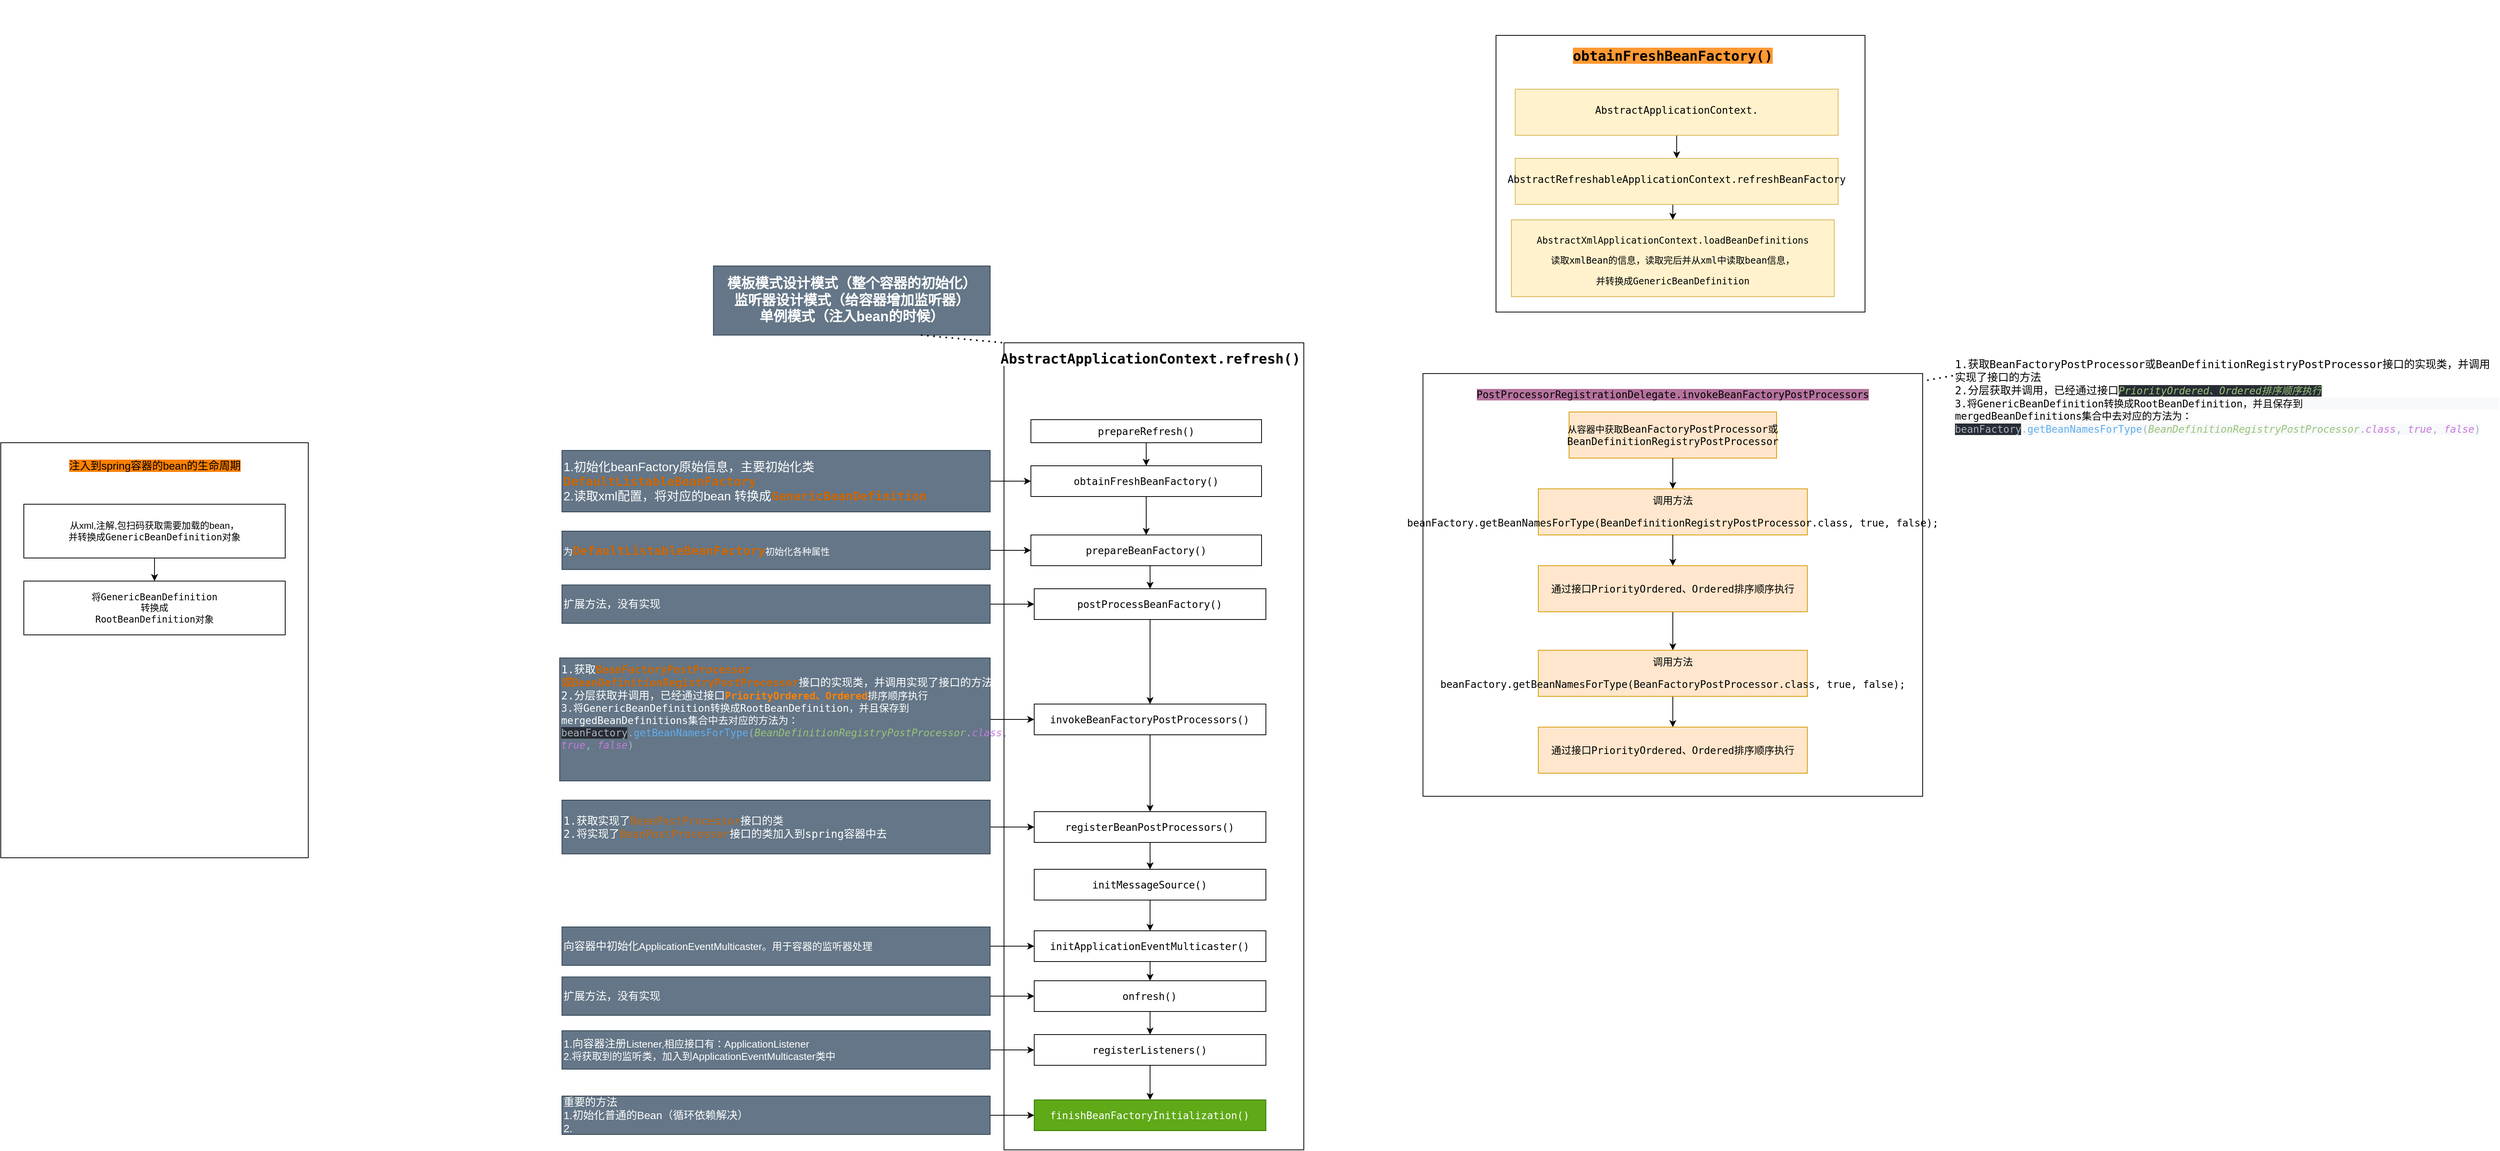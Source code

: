 <mxfile pages="2">
    <diagram id="OuHKB4TpfspXbUNequrL" name="第 1 页">
        <mxGraphModel dx="2383" dy="1977" grid="1" gridSize="10" guides="1" tooltips="1" connect="1" arrows="1" fold="1" page="1" pageScale="1" pageWidth="827" pageHeight="1169" math="0" shadow="0">
            <root>
                <mxCell id="0"/>
                <mxCell id="1" parent="0"/>
                <mxCell id="YtkZAcO4TXOXhd_2KU37-1" value="" style="rounded=0;whiteSpace=wrap;html=1;" parent="1" vertex="1">
                    <mxGeometry x="-1390" y="90" width="400" height="540" as="geometry"/>
                </mxCell>
                <mxCell id="YtkZAcO4TXOXhd_2KU37-2" value="" style="group" parent="1" vertex="1" connectable="0" treatAsSingle="0">
                    <mxGeometry x="-85" y="-40" width="1100" height="1050" as="geometry"/>
                </mxCell>
                <mxCell id="YtkZAcO4TXOXhd_2KU37-3" value="&lt;pre style=&quot;background-color: rgb(38 , 50 , 56) ; color: rgb(195 , 206 , 227) ; font-family: &amp;#34;consolas&amp;#34; , monospace&quot;&gt;&lt;br&gt;&lt;/pre&gt;" style="rounded=0;whiteSpace=wrap;html=1;" parent="YtkZAcO4TXOXhd_2KU37-2" vertex="1">
                    <mxGeometry width="390" height="1050" as="geometry"/>
                </mxCell>
                <mxCell id="YtkZAcO4TXOXhd_2KU37-4" value="&lt;span style=&quot;font-family: &amp;#34;consolas&amp;#34; , monospace ; background-color: rgb(255 , 255 , 255)&quot;&gt;&lt;b&gt;&lt;font style=&quot;font-size: 18px ; line-height: 250%&quot;&gt;AbstractApplicationContext.refresh()&lt;/font&gt;&lt;/b&gt;&lt;/span&gt;" style="text;html=1;strokeColor=none;fillColor=none;align=center;verticalAlign=middle;whiteSpace=wrap;rounded=0;" parent="YtkZAcO4TXOXhd_2KU37-2" vertex="1">
                    <mxGeometry x="19.66" y="10" width="340.68" height="20" as="geometry"/>
                </mxCell>
                <mxCell id="YtkZAcO4TXOXhd_2KU37-5" style="edgeStyle=none;rounded=0;orthogonalLoop=1;jettySize=auto;html=1;exitX=0.5;exitY=1;exitDx=0;exitDy=0;" parent="YtkZAcO4TXOXhd_2KU37-2" source="YtkZAcO4TXOXhd_2KU37-6" target="YtkZAcO4TXOXhd_2KU37-10" edge="1">
                    <mxGeometry relative="1" as="geometry"/>
                </mxCell>
                <mxCell id="YtkZAcO4TXOXhd_2KU37-6" value="&lt;pre style=&quot;font-family: &amp;#34;jetbrains mono&amp;#34; , monospace ; font-size: 9.8pt&quot;&gt;&lt;pre style=&quot;font-family: &amp;#34;jetbrains mono&amp;#34; , monospace ; font-size: 9.8pt&quot;&gt;&lt;pre style=&quot;font-family: &amp;#34;jetbrains mono&amp;#34; , monospace ; font-size: 9.8pt&quot;&gt;&lt;pre style=&quot;font-family: &amp;#34;jetbrains mono&amp;#34; , monospace ; font-size: 9.8pt&quot;&gt;&lt;span style=&quot;background-color: rgb(255 , 255 , 255)&quot;&gt;invokeBeanFactoryPostProcessors()&lt;/span&gt;&lt;/pre&gt;&lt;/pre&gt;&lt;/pre&gt;&lt;/pre&gt;" style="rounded=0;whiteSpace=wrap;html=1;" parent="YtkZAcO4TXOXhd_2KU37-2" vertex="1">
                    <mxGeometry x="39.318" y="470" width="301.364" height="40" as="geometry"/>
                </mxCell>
                <mxCell id="YtkZAcO4TXOXhd_2KU37-7" style="edgeStyle=none;rounded=0;orthogonalLoop=1;jettySize=auto;html=1;exitX=0.5;exitY=1;exitDx=0;exitDy=0;entryX=0.5;entryY=0;entryDx=0;entryDy=0;" parent="YtkZAcO4TXOXhd_2KU37-2" source="YtkZAcO4TXOXhd_2KU37-8" target="YtkZAcO4TXOXhd_2KU37-6" edge="1">
                    <mxGeometry relative="1" as="geometry"/>
                </mxCell>
                <mxCell id="YtkZAcO4TXOXhd_2KU37-8" value="&lt;pre style=&quot;font-family: &amp;#34;jetbrains mono&amp;#34; , monospace ; font-size: 9.8pt&quot;&gt;&lt;pre style=&quot;font-family: &amp;#34;jetbrains mono&amp;#34; , monospace ; font-size: 9.8pt&quot;&gt;&lt;pre style=&quot;font-family: &amp;#34;jetbrains mono&amp;#34; , monospace ; font-size: 9.8pt&quot;&gt;&lt;span style=&quot;background-color: rgb(255 , 255 , 255)&quot;&gt;postProcessBeanFactory()&lt;/span&gt;&lt;/pre&gt;&lt;/pre&gt;&lt;/pre&gt;" style="rounded=0;whiteSpace=wrap;html=1;" parent="YtkZAcO4TXOXhd_2KU37-2" vertex="1">
                    <mxGeometry x="39.318" y="320" width="301.364" height="40" as="geometry"/>
                </mxCell>
                <mxCell id="YtkZAcO4TXOXhd_2KU37-9" style="edgeStyle=none;rounded=0;orthogonalLoop=1;jettySize=auto;html=1;exitX=0.5;exitY=1;exitDx=0;exitDy=0;" parent="YtkZAcO4TXOXhd_2KU37-2" source="YtkZAcO4TXOXhd_2KU37-10" target="YtkZAcO4TXOXhd_2KU37-12" edge="1">
                    <mxGeometry relative="1" as="geometry"/>
                </mxCell>
                <mxCell id="YtkZAcO4TXOXhd_2KU37-10" value="&lt;pre style=&quot;font-family: &amp;#34;jetbrains mono&amp;#34; , monospace ; font-size: 9.8pt&quot;&gt;&lt;pre style=&quot;font-family: &amp;#34;jetbrains mono&amp;#34; , monospace ; font-size: 9.8pt&quot;&gt;&lt;pre style=&quot;font-family: &amp;#34;jetbrains mono&amp;#34; , monospace ; font-size: 9.8pt&quot;&gt;&lt;pre style=&quot;font-family: &amp;#34;jetbrains mono&amp;#34; , monospace ; font-size: 9.8pt&quot;&gt;&lt;pre style=&quot;font-family: &amp;#34;jetbrains mono&amp;#34; , monospace ; font-size: 9.8pt&quot;&gt;registerBeanPostProcessors()&lt;/pre&gt;&lt;/pre&gt;&lt;/pre&gt;&lt;/pre&gt;&lt;/pre&gt;" style="rounded=0;whiteSpace=wrap;html=1;" parent="YtkZAcO4TXOXhd_2KU37-2" vertex="1">
                    <mxGeometry x="39.318" y="610" width="301.364" height="40" as="geometry"/>
                </mxCell>
                <mxCell id="YtkZAcO4TXOXhd_2KU37-11" style="edgeStyle=orthogonalEdgeStyle;rounded=0;orthogonalLoop=1;jettySize=auto;html=1;exitX=0.5;exitY=1;exitDx=0;exitDy=0;entryX=0.5;entryY=0;entryDx=0;entryDy=0;" parent="YtkZAcO4TXOXhd_2KU37-2" source="YtkZAcO4TXOXhd_2KU37-12" target="YtkZAcO4TXOXhd_2KU37-14" edge="1">
                    <mxGeometry relative="1" as="geometry"/>
                </mxCell>
                <mxCell id="YtkZAcO4TXOXhd_2KU37-12" value="&lt;pre style=&quot;font-family: &amp;#34;jetbrains mono&amp;#34; , monospace ; font-size: 9.8pt&quot;&gt;&lt;pre style=&quot;font-family: &amp;#34;jetbrains mono&amp;#34; , monospace ; font-size: 9.8pt&quot;&gt;&lt;pre style=&quot;font-family: &amp;#34;jetbrains mono&amp;#34; , monospace ; font-size: 9.8pt&quot;&gt;&lt;pre style=&quot;font-family: &amp;#34;jetbrains mono&amp;#34; , monospace ; font-size: 9.8pt&quot;&gt;&lt;pre style=&quot;font-family: &amp;#34;jetbrains mono&amp;#34; , monospace ; font-size: 9.8pt&quot;&gt;&lt;pre style=&quot;font-family: &amp;#34;jetbrains mono&amp;#34; , monospace ; font-size: 9.8pt&quot;&gt;initMessageSource()&lt;/pre&gt;&lt;/pre&gt;&lt;/pre&gt;&lt;/pre&gt;&lt;/pre&gt;&lt;/pre&gt;" style="rounded=0;whiteSpace=wrap;html=1;" parent="YtkZAcO4TXOXhd_2KU37-2" vertex="1">
                    <mxGeometry x="39.318" y="685" width="301.364" height="40" as="geometry"/>
                </mxCell>
                <mxCell id="YtkZAcO4TXOXhd_2KU37-13" style="edgeStyle=orthogonalEdgeStyle;rounded=0;orthogonalLoop=1;jettySize=auto;html=1;exitX=0.5;exitY=1;exitDx=0;exitDy=0;entryX=0.5;entryY=0;entryDx=0;entryDy=0;" parent="YtkZAcO4TXOXhd_2KU37-2" source="YtkZAcO4TXOXhd_2KU37-14" target="YtkZAcO4TXOXhd_2KU37-16" edge="1">
                    <mxGeometry relative="1" as="geometry"/>
                </mxCell>
                <mxCell id="YtkZAcO4TXOXhd_2KU37-14" value="&lt;pre style=&quot;font-family: &amp;#34;jetbrains mono&amp;#34; , monospace ; font-size: 9.8pt&quot;&gt;&lt;pre style=&quot;font-family: &amp;#34;jetbrains mono&amp;#34; , monospace ; font-size: 9.8pt&quot;&gt;&lt;pre style=&quot;font-family: &amp;#34;jetbrains mono&amp;#34; , monospace ; font-size: 9.8pt&quot;&gt;&lt;pre style=&quot;font-family: &amp;#34;jetbrains mono&amp;#34; , monospace ; font-size: 9.8pt&quot;&gt;&lt;pre style=&quot;font-family: &amp;#34;jetbrains mono&amp;#34; , monospace ; font-size: 9.8pt&quot;&gt;&lt;pre style=&quot;font-family: &amp;#34;jetbrains mono&amp;#34; , monospace ; font-size: 9.8pt&quot;&gt;&lt;pre style=&quot;font-family: &amp;#34;jetbrains mono&amp;#34; , monospace ; font-size: 9.8pt&quot;&gt;initApplicationEventMulticaster()&lt;/pre&gt;&lt;/pre&gt;&lt;/pre&gt;&lt;/pre&gt;&lt;/pre&gt;&lt;/pre&gt;&lt;/pre&gt;" style="rounded=0;whiteSpace=wrap;html=1;" parent="YtkZAcO4TXOXhd_2KU37-2" vertex="1">
                    <mxGeometry x="39.318" y="765" width="301.364" height="40" as="geometry"/>
                </mxCell>
                <mxCell id="YtkZAcO4TXOXhd_2KU37-15" style="edgeStyle=orthogonalEdgeStyle;rounded=0;orthogonalLoop=1;jettySize=auto;html=1;exitX=0.5;exitY=1;exitDx=0;exitDy=0;" parent="YtkZAcO4TXOXhd_2KU37-2" source="YtkZAcO4TXOXhd_2KU37-16" target="YtkZAcO4TXOXhd_2KU37-18" edge="1">
                    <mxGeometry relative="1" as="geometry"/>
                </mxCell>
                <mxCell id="YtkZAcO4TXOXhd_2KU37-16" value="&lt;pre style=&quot;font-family: &amp;#34;jetbrains mono&amp;#34; , monospace ; font-size: 9.8pt&quot;&gt;&lt;pre style=&quot;font-family: &amp;#34;jetbrains mono&amp;#34; , monospace ; font-size: 9.8pt&quot;&gt;&lt;pre style=&quot;font-family: &amp;#34;jetbrains mono&amp;#34; , monospace ; font-size: 9.8pt&quot;&gt;&lt;pre style=&quot;font-family: &amp;#34;jetbrains mono&amp;#34; , monospace ; font-size: 9.8pt&quot;&gt;&lt;pre style=&quot;font-family: &amp;#34;jetbrains mono&amp;#34; , monospace ; font-size: 9.8pt&quot;&gt;&lt;pre style=&quot;font-family: &amp;#34;jetbrains mono&amp;#34; , monospace ; font-size: 9.8pt&quot;&gt;&lt;pre style=&quot;font-family: &amp;#34;jetbrains mono&amp;#34; , monospace ; font-size: 9.8pt&quot;&gt;onfresh()&lt;/pre&gt;&lt;/pre&gt;&lt;/pre&gt;&lt;/pre&gt;&lt;/pre&gt;&lt;/pre&gt;&lt;/pre&gt;" style="rounded=0;whiteSpace=wrap;html=1;" parent="YtkZAcO4TXOXhd_2KU37-2" vertex="1">
                    <mxGeometry x="39.318" y="830" width="301.364" height="40" as="geometry"/>
                </mxCell>
                <mxCell id="YtkZAcO4TXOXhd_2KU37-17" style="edgeStyle=orthogonalEdgeStyle;rounded=0;orthogonalLoop=1;jettySize=auto;html=1;exitX=0.5;exitY=1;exitDx=0;exitDy=0;" parent="YtkZAcO4TXOXhd_2KU37-2" source="YtkZAcO4TXOXhd_2KU37-18" target="YtkZAcO4TXOXhd_2KU37-19" edge="1">
                    <mxGeometry relative="1" as="geometry"/>
                </mxCell>
                <mxCell id="YtkZAcO4TXOXhd_2KU37-18" value="&lt;pre style=&quot;font-family: &amp;#34;jetbrains mono&amp;#34; , monospace ; font-size: 9.8pt&quot;&gt;&lt;pre style=&quot;font-family: &amp;#34;jetbrains mono&amp;#34; , monospace ; font-size: 9.8pt&quot;&gt;&lt;pre style=&quot;font-family: &amp;#34;jetbrains mono&amp;#34; , monospace ; font-size: 9.8pt&quot;&gt;&lt;pre style=&quot;font-family: &amp;#34;jetbrains mono&amp;#34; , monospace ; font-size: 9.8pt&quot;&gt;&lt;pre style=&quot;font-family: &amp;#34;jetbrains mono&amp;#34; , monospace ; font-size: 9.8pt&quot;&gt;&lt;pre style=&quot;font-family: &amp;#34;jetbrains mono&amp;#34; , monospace ; font-size: 9.8pt&quot;&gt;&lt;pre style=&quot;font-family: &amp;#34;jetbrains mono&amp;#34; , monospace ; font-size: 9.8pt&quot;&gt;&lt;pre style=&quot;font-family: &amp;#34;jetbrains mono&amp;#34; , monospace ; font-size: 9.8pt&quot;&gt;registerListeners()&lt;/pre&gt;&lt;/pre&gt;&lt;/pre&gt;&lt;/pre&gt;&lt;/pre&gt;&lt;/pre&gt;&lt;/pre&gt;&lt;/pre&gt;" style="rounded=0;whiteSpace=wrap;html=1;" parent="YtkZAcO4TXOXhd_2KU37-2" vertex="1">
                    <mxGeometry x="39.318" y="900" width="301.364" height="40" as="geometry"/>
                </mxCell>
                <mxCell id="YtkZAcO4TXOXhd_2KU37-19" value="&lt;pre style=&quot;font-family: &amp;#34;jetbrains mono&amp;#34; , monospace ; font-size: 9.8pt&quot;&gt;&lt;pre style=&quot;font-family: &amp;#34;jetbrains mono&amp;#34; , monospace ; font-size: 9.8pt&quot;&gt;&lt;pre style=&quot;font-family: &amp;#34;jetbrains mono&amp;#34; , monospace ; font-size: 9.8pt&quot;&gt;&lt;pre style=&quot;font-family: &amp;#34;jetbrains mono&amp;#34; , monospace ; font-size: 9.8pt&quot;&gt;&lt;pre style=&quot;font-family: &amp;#34;jetbrains mono&amp;#34; , monospace ; font-size: 9.8pt&quot;&gt;&lt;pre style=&quot;font-family: &amp;#34;jetbrains mono&amp;#34; , monospace ; font-size: 9.8pt&quot;&gt;&lt;pre style=&quot;font-family: &amp;#34;jetbrains mono&amp;#34; , monospace ; font-size: 9.8pt&quot;&gt;&lt;pre style=&quot;font-family: &amp;#34;jetbrains mono&amp;#34; , monospace ; font-size: 9.8pt&quot;&gt;&lt;pre style=&quot;font-family: &amp;#34;jetbrains mono&amp;#34; , monospace ; font-size: 9.8pt&quot;&gt;finishBeanFactoryInitialization()&lt;/pre&gt;&lt;/pre&gt;&lt;/pre&gt;&lt;/pre&gt;&lt;/pre&gt;&lt;/pre&gt;&lt;/pre&gt;&lt;/pre&gt;&lt;/pre&gt;" style="rounded=0;whiteSpace=wrap;html=1;fillColor=#60a917;strokeColor=#2D7600;fontColor=#ffffff;" parent="YtkZAcO4TXOXhd_2KU37-2" vertex="1">
                    <mxGeometry x="39.318" y="985" width="301.364" height="40" as="geometry"/>
                </mxCell>
                <mxCell id="YtkZAcO4TXOXhd_2KU37-20" value="" style="rounded=0;whiteSpace=wrap;html=1;" parent="1" vertex="1">
                    <mxGeometry x="555" y="-440" width="480" height="360" as="geometry"/>
                </mxCell>
                <mxCell id="YtkZAcO4TXOXhd_2KU37-21" style="edgeStyle=orthogonalEdgeStyle;rounded=0;orthogonalLoop=1;jettySize=auto;html=1;exitX=0.5;exitY=1;exitDx=0;exitDy=0;entryX=0.5;entryY=0;entryDx=0;entryDy=0;" parent="1" source="YtkZAcO4TXOXhd_2KU37-22" target="YtkZAcO4TXOXhd_2KU37-33" edge="1">
                    <mxGeometry relative="1" as="geometry"/>
                </mxCell>
                <mxCell id="YtkZAcO4TXOXhd_2KU37-22" value="&lt;pre style=&quot;font-family: &amp;#34;jetbrains mono&amp;#34; , monospace ; font-size: 9.8pt&quot;&gt;&lt;span style=&quot;background-color: rgb(255 , 255 , 255)&quot;&gt;obtainFreshBeanFactory()&lt;/span&gt;&lt;/pre&gt;" style="rounded=0;whiteSpace=wrap;html=1;" parent="1" vertex="1">
                    <mxGeometry x="-50" y="120" width="300" height="40" as="geometry"/>
                </mxCell>
                <mxCell id="YtkZAcO4TXOXhd_2KU37-23" value="" style="edgeStyle=orthogonalEdgeStyle;rounded=0;orthogonalLoop=1;jettySize=auto;html=1;" parent="1" source="YtkZAcO4TXOXhd_2KU37-24" target="YtkZAcO4TXOXhd_2KU37-26" edge="1">
                    <mxGeometry relative="1" as="geometry"/>
                </mxCell>
                <mxCell id="YtkZAcO4TXOXhd_2KU37-24" value="&lt;pre style=&quot;font-family: &amp;#34;jetbrains mono&amp;#34; , monospace ; font-size: 9.8pt&quot;&gt;AbstractApplicationContext.&lt;/pre&gt;" style="text;whiteSpace=wrap;html=1;align=center;fillColor=#fff2cc;strokeColor=#d6b656;" parent="1" vertex="1">
                    <mxGeometry x="580" y="-370" width="420" height="60" as="geometry"/>
                </mxCell>
                <mxCell id="YtkZAcO4TXOXhd_2KU37-25" style="edgeStyle=orthogonalEdgeStyle;rounded=0;orthogonalLoop=1;jettySize=auto;html=1;exitX=0.5;exitY=1;exitDx=0;exitDy=0;entryX=0.5;entryY=0;entryDx=0;entryDy=0;" parent="1" source="YtkZAcO4TXOXhd_2KU37-26" target="YtkZAcO4TXOXhd_2KU37-27" edge="1">
                    <mxGeometry relative="1" as="geometry"/>
                </mxCell>
                <mxCell id="YtkZAcO4TXOXhd_2KU37-26" value="&lt;pre style=&quot;font-family: &amp;#34;jetbrains mono&amp;#34; , monospace ; font-size: 9.8pt&quot;&gt;AbstractRefreshableApplicationContext.refreshBeanFactory&lt;/pre&gt;" style="text;whiteSpace=wrap;html=1;align=center;fillColor=#fff2cc;strokeColor=#d6b656;" parent="1" vertex="1">
                    <mxGeometry x="580" y="-280" width="420" height="60" as="geometry"/>
                </mxCell>
                <mxCell id="YtkZAcO4TXOXhd_2KU37-27" value="&lt;pre style=&quot;font-family: &amp;#34;jetbrains mono&amp;#34; , monospace ; font-size: 9.8pt&quot;&gt;&lt;pre style=&quot;font-family: &amp;#34;consolas&amp;#34; , monospace ; font-size: 9pt&quot;&gt;AbstractXmlApplicationContext.loadBeanDefinitions&lt;/pre&gt;&lt;pre style=&quot;font-family: &amp;#34;consolas&amp;#34; , monospace ; font-size: 9pt&quot;&gt;读取xmlBean的信息，读取完后并从xml中读取bean信息，&lt;/pre&gt;&lt;pre style=&quot;font-family: &amp;#34;consolas&amp;#34; , monospace ; font-size: 9pt&quot;&gt;并转换成GenericBeanDefinition&lt;/pre&gt;&lt;/pre&gt;" style="text;whiteSpace=wrap;html=1;fillColor=#fff2cc;strokeColor=#d6b656;align=center;" parent="1" vertex="1">
                    <mxGeometry x="575" y="-200" width="420" height="100" as="geometry"/>
                </mxCell>
                <mxCell id="YtkZAcO4TXOXhd_2KU37-28" style="edgeStyle=none;rounded=0;orthogonalLoop=1;jettySize=auto;html=1;exitX=1;exitY=0.5;exitDx=0;exitDy=0;entryX=0;entryY=0.5;entryDx=0;entryDy=0;" parent="1" source="YtkZAcO4TXOXhd_2KU37-29" target="YtkZAcO4TXOXhd_2KU37-22" edge="1">
                    <mxGeometry relative="1" as="geometry"/>
                </mxCell>
                <mxCell id="YtkZAcO4TXOXhd_2KU37-29" value="&lt;font style=&quot;font-size: 16px&quot;&gt;1.初始化beanFactory原始信息，主要初始化类&lt;span style=&quot;font-family: &amp;#34;jetbrains mono&amp;#34; , monospace&quot;&gt;&lt;font color=&quot;#cc6600&quot; style=&quot;font-size: 16px&quot;&gt;&lt;b&gt;DefaultListableBeanFactory&lt;/b&gt;&lt;/font&gt;&lt;/span&gt;&lt;br&gt;2.读取xml配置，将对应的bean 转换成&lt;span style=&quot;font-family: &amp;#34;consolas&amp;#34; , monospace&quot;&gt;&lt;font color=&quot;#cc6600&quot; style=&quot;font-size: 16px&quot;&gt;&lt;b&gt;GenericBeanDefinition&lt;/b&gt;&lt;/font&gt;&lt;/span&gt;&lt;/font&gt;" style="text;html=1;strokeColor=#314354;fillColor=#647687;align=left;verticalAlign=middle;whiteSpace=wrap;rounded=0;fontColor=#ffffff;" parent="1" vertex="1">
                    <mxGeometry x="-660" y="100" width="557" height="80" as="geometry"/>
                </mxCell>
                <mxCell id="YtkZAcO4TXOXhd_2KU37-30" style="edgeStyle=orthogonalEdgeStyle;rounded=0;orthogonalLoop=1;jettySize=auto;html=1;exitX=0.5;exitY=1;exitDx=0;exitDy=0;entryX=0.5;entryY=0;entryDx=0;entryDy=0;" parent="1" source="YtkZAcO4TXOXhd_2KU37-31" target="YtkZAcO4TXOXhd_2KU37-22" edge="1">
                    <mxGeometry relative="1" as="geometry"/>
                </mxCell>
                <mxCell id="YtkZAcO4TXOXhd_2KU37-31" value="&lt;pre style=&quot;font-family: &amp;#34;jetbrains mono&amp;#34; , monospace ; font-size: 9.8pt&quot;&gt;&lt;span style=&quot;background-color: rgb(255 , 255 , 255)&quot;&gt;prepareRefresh()&lt;/span&gt;&lt;/pre&gt;" style="rounded=0;whiteSpace=wrap;html=1;" parent="1" vertex="1">
                    <mxGeometry x="-50" y="60" width="300" height="30" as="geometry"/>
                </mxCell>
                <mxCell id="YtkZAcO4TXOXhd_2KU37-32" style="edgeStyle=orthogonalEdgeStyle;rounded=0;orthogonalLoop=1;jettySize=auto;html=1;exitX=0.5;exitY=1;exitDx=0;exitDy=0;entryX=0.5;entryY=0;entryDx=0;entryDy=0;" parent="1" source="YtkZAcO4TXOXhd_2KU37-33" target="YtkZAcO4TXOXhd_2KU37-8" edge="1">
                    <mxGeometry relative="1" as="geometry"/>
                </mxCell>
                <mxCell id="YtkZAcO4TXOXhd_2KU37-33" value="&lt;pre style=&quot;font-family: &amp;#34;jetbrains mono&amp;#34; , monospace ; font-size: 9.8pt&quot;&gt;&lt;pre style=&quot;font-family: &amp;#34;jetbrains mono&amp;#34; , monospace ; font-size: 9.8pt&quot;&gt;&lt;span style=&quot;background-color: rgb(255 , 255 , 255)&quot;&gt;prepareBeanFactory()&lt;/span&gt;&lt;/pre&gt;&lt;/pre&gt;" style="rounded=0;whiteSpace=wrap;html=1;" parent="1" vertex="1">
                    <mxGeometry x="-50" y="210" width="300" height="40" as="geometry"/>
                </mxCell>
                <mxCell id="YtkZAcO4TXOXhd_2KU37-34" style="edgeStyle=orthogonalEdgeStyle;rounded=0;orthogonalLoop=1;jettySize=auto;html=1;exitX=1;exitY=0.5;exitDx=0;exitDy=0;entryX=0;entryY=0.5;entryDx=0;entryDy=0;" parent="1" source="YtkZAcO4TXOXhd_2KU37-35" target="YtkZAcO4TXOXhd_2KU37-33" edge="1">
                    <mxGeometry relative="1" as="geometry"/>
                </mxCell>
                <mxCell id="YtkZAcO4TXOXhd_2KU37-35" value="为&lt;b style=&quot;color: rgb(204 , 102 , 0) ; font-family: &amp;#34;jetbrains mono&amp;#34; , monospace ; font-size: 16px&quot;&gt;DefaultListableBeanFactory&lt;/b&gt;&lt;span style=&quot;font-family: &amp;#34;jetbrains mono&amp;#34; , monospace&quot;&gt;&lt;font style=&quot;font-size: 12px&quot;&gt;初始化各种属性&lt;/font&gt;&lt;/span&gt;" style="text;html=1;strokeColor=#314354;fillColor=#647687;align=left;verticalAlign=middle;whiteSpace=wrap;rounded=0;fontColor=#ffffff;" parent="1" vertex="1">
                    <mxGeometry x="-660" y="205" width="557" height="50" as="geometry"/>
                </mxCell>
                <mxCell id="YtkZAcO4TXOXhd_2KU37-36" value="&lt;span style=&quot;background-color: rgb(255 , 153 , 51) ; font-size: 18px&quot;&gt;&lt;font style=&quot;font-size: 18px&quot;&gt;&lt;br&gt;&lt;br&gt;&lt;/font&gt;&lt;/span&gt;&lt;pre style=&quot;color: rgb(0 , 0 , 0) ; font-style: normal ; letter-spacing: normal ; text-align: center ; text-indent: 0px ; text-transform: none ; word-spacing: 0px ; font-family: &amp;#34;jetbrains mono&amp;#34; , monospace ; font-size: 18px&quot;&gt;&lt;span style=&quot;background-color: rgb(255 , 153 , 51)&quot;&gt;&lt;font style=&quot;font-size: 18px&quot;&gt;obtainFreshBeanFactory()&lt;/font&gt;&lt;/span&gt;&lt;/pre&gt;&lt;span style=&quot;background-color: rgb(255 , 153 , 51) ; font-size: 18px&quot;&gt;&lt;br&gt;&lt;/span&gt;" style="text;html=1;strokeColor=none;fillColor=none;align=center;verticalAlign=middle;whiteSpace=wrap;rounded=0;fontStyle=1" parent="1" vertex="1">
                    <mxGeometry x="685" y="-440" width="200" height="30" as="geometry"/>
                </mxCell>
                <mxCell id="YtkZAcO4TXOXhd_2KU37-37" style="edgeStyle=orthogonalEdgeStyle;rounded=0;orthogonalLoop=1;jettySize=auto;html=1;exitX=0.5;exitY=1;exitDx=0;exitDy=0;entryX=0.5;entryY=0;entryDx=0;entryDy=0;" parent="1" source="YtkZAcO4TXOXhd_2KU37-38" target="YtkZAcO4TXOXhd_2KU37-68" edge="1">
                    <mxGeometry relative="1" as="geometry"/>
                </mxCell>
                <mxCell id="YtkZAcO4TXOXhd_2KU37-38" value="从xml,注解,包扫码获取需要加载的bean，&lt;br&gt;并转换成&lt;span style=&quot;background-color: rgb(255 , 255 , 255) ; font-family: &amp;#34;consolas&amp;#34; , monospace ; font-size: 9pt ; text-align: left&quot;&gt;GenericBeanDefinition对象&lt;/span&gt;" style="rounded=0;whiteSpace=wrap;html=1;" parent="1" vertex="1">
                    <mxGeometry x="-1360" y="170" width="340" height="70" as="geometry"/>
                </mxCell>
                <mxCell id="YtkZAcO4TXOXhd_2KU37-39" style="edgeStyle=orthogonalEdgeStyle;rounded=0;orthogonalLoop=1;jettySize=auto;html=1;exitX=1;exitY=0.5;exitDx=0;exitDy=0;entryX=0;entryY=0.5;entryDx=0;entryDy=0;" parent="1" source="YtkZAcO4TXOXhd_2KU37-40" target="YtkZAcO4TXOXhd_2KU37-8" edge="1">
                    <mxGeometry relative="1" as="geometry"/>
                </mxCell>
                <mxCell id="YtkZAcO4TXOXhd_2KU37-40" value="&lt;font style=&quot;font-size: 14px&quot;&gt;扩展方法，没有实现&lt;/font&gt;" style="text;html=1;strokeColor=#314354;fillColor=#647687;align=left;verticalAlign=middle;whiteSpace=wrap;rounded=0;fontColor=#ffffff;" parent="1" vertex="1">
                    <mxGeometry x="-660" y="275" width="557" height="50" as="geometry"/>
                </mxCell>
                <mxCell id="YtkZAcO4TXOXhd_2KU37-41" value="&lt;font style=&quot;font-size: 18px&quot;&gt;&lt;b&gt;模板模式设计模式（整个容器的初始化）&lt;br&gt;监听器设计模式（给容器增加监听器）&lt;br&gt;单例模式（注入bean的时候）&lt;br&gt;&lt;/b&gt;&lt;/font&gt;" style="text;html=1;strokeColor=#314354;fillColor=#647687;align=center;verticalAlign=middle;whiteSpace=wrap;rounded=0;fontColor=#ffffff;" parent="1" vertex="1">
                    <mxGeometry x="-463" y="-140" width="360" height="90" as="geometry"/>
                </mxCell>
                <mxCell id="YtkZAcO4TXOXhd_2KU37-42" value="" style="endArrow=none;dashed=1;html=1;dashPattern=1 3;strokeWidth=2;exitX=0.75;exitY=1;exitDx=0;exitDy=0;entryX=0;entryY=0;entryDx=0;entryDy=0;" parent="1" source="YtkZAcO4TXOXhd_2KU37-41" target="YtkZAcO4TXOXhd_2KU37-3" edge="1">
                    <mxGeometry width="50" height="50" relative="1" as="geometry">
                        <mxPoint x="100" y="-80" as="sourcePoint"/>
                        <mxPoint x="150" y="-130" as="targetPoint"/>
                    </mxGeometry>
                </mxCell>
                <mxCell id="YtkZAcO4TXOXhd_2KU37-43" value="" style="rounded=0;whiteSpace=wrap;html=1;" parent="1" vertex="1">
                    <mxGeometry x="460" width="650" height="550" as="geometry"/>
                </mxCell>
                <mxCell id="YtkZAcO4TXOXhd_2KU37-44" value="从容器中获取&lt;span style=&quot;font-family: &amp;#34;jetbrains mono&amp;#34; , monospace ; font-size: 9.8pt&quot;&gt;BeanFactoryPostProcessor或&lt;/span&gt;&lt;span style=&quot;font-family: &amp;#34;jetbrains mono&amp;#34; , monospace ; font-size: 9.8pt&quot;&gt;BeanDefinitionRegistryPostProcessor&lt;/span&gt;" style="rounded=0;whiteSpace=wrap;html=1;fillColor=#ffe6cc;strokeColor=#d79b00;" parent="1" vertex="1">
                    <mxGeometry x="650" y="50" width="270" height="60" as="geometry"/>
                </mxCell>
                <mxCell id="YtkZAcO4TXOXhd_2KU37-45" value="&lt;p style=&quot;line-height: 70%&quot;&gt;&lt;/p&gt;&lt;pre style=&quot;font-family: &amp;#34;jetbrains mono&amp;#34; , monospace ; font-size: 9.8pt&quot;&gt;调用方法&lt;/pre&gt;&lt;pre style=&quot;font-family: &amp;#34;jetbrains mono&amp;#34; , monospace ; font-size: 9.8pt&quot;&gt;beanFactory.getBeanNamesForType(BeanDefinitionRegistryPostProcessor.class, true, false);&lt;/pre&gt;&lt;p&gt;&lt;/p&gt;" style="whiteSpace=wrap;html=1;rounded=0;fillColor=#ffe6cc;strokeColor=#d79b00;" parent="1" vertex="1">
                    <mxGeometry x="610" y="150" width="350" height="60" as="geometry"/>
                </mxCell>
                <mxCell id="YtkZAcO4TXOXhd_2KU37-46" style="edgeStyle=none;rounded=0;orthogonalLoop=1;jettySize=auto;html=1;exitX=0.5;exitY=1;exitDx=0;exitDy=0;entryX=0.5;entryY=0;entryDx=0;entryDy=0;" parent="1" source="YtkZAcO4TXOXhd_2KU37-47" target="YtkZAcO4TXOXhd_2KU37-54" edge="1">
                    <mxGeometry relative="1" as="geometry"/>
                </mxCell>
                <mxCell id="YtkZAcO4TXOXhd_2KU37-47" value="&lt;p style=&quot;line-height: 70%&quot;&gt;&lt;/p&gt;&lt;pre style=&quot;font-family: &amp;#34;jetbrains mono&amp;#34; , monospace ; font-size: 9.8pt&quot;&gt;&lt;span style=&quot;text-align: left ; font-size: 9.8pt&quot;&gt;通过接口PriorityOrdered、&lt;/span&gt;&lt;span style=&quot;text-align: left ; font-size: 9.8pt&quot;&gt;Ordered排序顺序执行&lt;/span&gt;&lt;br&gt;&lt;/pre&gt;&lt;p&gt;&lt;/p&gt;" style="whiteSpace=wrap;html=1;rounded=0;fillColor=#ffe6cc;strokeColor=#d79b00;" parent="1" vertex="1">
                    <mxGeometry x="610" y="250" width="350" height="60" as="geometry"/>
                </mxCell>
                <mxCell id="YtkZAcO4TXOXhd_2KU37-48" style="edgeStyle=none;rounded=0;orthogonalLoop=1;jettySize=auto;html=1;exitX=0.5;exitY=1;exitDx=0;exitDy=0;entryX=0.5;entryY=0;entryDx=0;entryDy=0;" parent="1" source="YtkZAcO4TXOXhd_2KU37-44" target="YtkZAcO4TXOXhd_2KU37-45" edge="1">
                    <mxGeometry relative="1" as="geometry"/>
                </mxCell>
                <mxCell id="YtkZAcO4TXOXhd_2KU37-49" style="edgeStyle=none;rounded=0;orthogonalLoop=1;jettySize=auto;html=1;exitX=0.5;exitY=1;exitDx=0;exitDy=0;entryX=0.5;entryY=0;entryDx=0;entryDy=0;" parent="1" source="YtkZAcO4TXOXhd_2KU37-45" target="YtkZAcO4TXOXhd_2KU37-47" edge="1">
                    <mxGeometry relative="1" as="geometry"/>
                </mxCell>
                <mxCell id="YtkZAcO4TXOXhd_2KU37-50" value="&lt;span style=&quot;background-color: rgb(255 , 255 , 255)&quot;&gt;&lt;font face=&quot;jetbrains mono, monospace&quot; style=&quot;font-size: 14px&quot;&gt;&lt;div&gt;1.获取BeanFactoryPostProcessor或BeanDefinitionRegistryPostProcessor接口的实现类，并调用实现了接口的方法&lt;/div&gt;&lt;div&gt;2.分层获取并调用，已经通过接口&lt;span style=&quot;color: rgb(152 , 195 , 121) ; font-style: italic ; background-color: rgb(40 , 44 , 52) ; font-family: &amp;#34;jetbrains mono&amp;#34; , monospace ; font-size: 9.8pt&quot;&gt;PriorityOrdered、&lt;/span&gt;&lt;span style=&quot;color: rgb(152 , 195 , 121) ; font-style: italic ; background-color: rgb(40 , 44 , 52) ; font-family: &amp;#34;jetbrains mono&amp;#34; , monospace ; font-size: 9.8pt&quot;&gt;Ordered排序顺序执行&lt;/span&gt;&lt;/div&gt;&lt;div&gt;&lt;div style=&quot;background-color: rgb(248 , 249 , 250)&quot;&gt;&lt;span style=&quot;font-size: 9.8pt&quot;&gt;3.将GenericBeanDefinition转换成RootBeanDefinition，并且保存到&lt;/span&gt;&lt;/div&gt;&lt;font face=&quot;jetbrains mono, monospace&quot; style=&quot;font-size: 12px ; background-color: rgb(248 , 249 , 250)&quot;&gt;&lt;span style=&quot;font-size: 13.067px&quot;&gt;mergedBeanDefinitions集合中去对应的方法为：&lt;/span&gt;&lt;/font&gt;&lt;span style=&quot;background-color: rgb(40 , 44 , 52) ; color: rgb(171 , 178 , 191) ; font-size: 9.8pt&quot;&gt;beanFactory&lt;/span&gt;&lt;span style=&quot;background-color: rgb(248 , 249 , 250) ; font-size: 9.8pt ; color: rgb(166 , 178 , 192)&quot;&gt;.&lt;/span&gt;&lt;span style=&quot;background-color: rgb(248 , 249 , 250) ; font-size: 9.8pt ; color: rgb(97 , 174 , 239)&quot;&gt;getBeanNamesForType&lt;/span&gt;&lt;span style=&quot;background-color: rgb(248 , 249 , 250) ; font-size: 9.8pt ; color: rgb(166 , 178 , 192)&quot;&gt;(&lt;/span&gt;&lt;span style=&quot;background-color: rgb(248 , 249 , 250) ; font-size: 9.8pt ; color: rgb(152 , 195 , 121) ; font-style: italic&quot;&gt;BeanDefinitionRegistryPostProcessor&lt;/span&gt;&lt;span style=&quot;background-color: rgb(248 , 249 , 250) ; font-size: 9.8pt ; color: rgb(166 , 178 , 192)&quot;&gt;.&lt;/span&gt;&lt;span style=&quot;background-color: rgb(248 , 249 , 250) ; font-size: 9.8pt ; color: rgb(198 , 121 , 221) ; font-style: italic&quot;&gt;class&lt;/span&gt;&lt;span style=&quot;background-color: rgb(248 , 249 , 250) ; font-size: 9.8pt ; color: rgb(166 , 178 , 192)&quot;&gt;,&amp;nbsp;&lt;/span&gt;&lt;span style=&quot;background-color: rgb(248 , 249 , 250) ; font-size: 9.8pt ; color: rgb(198 , 121 , 221) ; font-style: italic&quot;&gt;true&lt;/span&gt;&lt;span style=&quot;background-color: rgb(248 , 249 , 250) ; font-size: 9.8pt ; color: rgb(166 , 178 , 192)&quot;&gt;,&amp;nbsp;&lt;/span&gt;&lt;span style=&quot;background-color: rgb(248 , 249 , 250) ; font-size: 9.8pt ; color: rgb(198 , 121 , 221) ; font-style: italic&quot;&gt;false&lt;/span&gt;&lt;span style=&quot;background-color: rgb(248 , 249 , 250) ; font-size: 9.8pt ; color: rgb(166 , 178 , 192)&quot;&gt;)&lt;/span&gt;&lt;br&gt;&lt;/div&gt;&lt;/font&gt;&lt;/span&gt;" style="text;html=1;strokeColor=none;fillColor=none;align=left;verticalAlign=middle;whiteSpace=wrap;rounded=0;" parent="1" vertex="1">
                    <mxGeometry x="1150" y="-70" width="710" height="200" as="geometry"/>
                </mxCell>
                <mxCell id="YtkZAcO4TXOXhd_2KU37-51" value="" style="endArrow=none;dashed=1;html=1;dashPattern=1 3;strokeWidth=2;entryX=0;entryY=0.363;entryDx=0;entryDy=0;entryPerimeter=0;exitX=1.009;exitY=0.016;exitDx=0;exitDy=0;exitPerimeter=0;" parent="1" source="YtkZAcO4TXOXhd_2KU37-43" target="YtkZAcO4TXOXhd_2KU37-50" edge="1">
                    <mxGeometry width="50" height="50" relative="1" as="geometry">
                        <mxPoint x="1210" y="180" as="sourcePoint"/>
                        <mxPoint x="1260" y="130" as="targetPoint"/>
                    </mxGeometry>
                </mxCell>
                <mxCell id="YtkZAcO4TXOXhd_2KU37-52" value="&lt;span style=&quot;background-color: rgb(181 , 115 , 157)&quot;&gt;&lt;br&gt;&lt;br&gt;&lt;/span&gt;&lt;pre style=&quot;color: rgb(0 , 0 , 0) ; font-style: normal ; font-weight: 400 ; letter-spacing: normal ; text-align: center ; text-indent: 0px ; text-transform: none ; word-spacing: 0px ; font-family: &amp;#34;jetbrains mono&amp;#34; , monospace ; font-size: 9.8pt&quot;&gt;&lt;span style=&quot;background-color: rgb(181 , 115 , 157)&quot;&gt;PostProcessorRegistrationDelegate.invokeBeanFactoryPostProcessors&lt;/span&gt;&lt;/pre&gt;&lt;span style=&quot;background-color: rgb(181 , 115 , 157)&quot;&gt;&lt;br&gt;&lt;/span&gt;" style="text;html=1;strokeColor=none;fillColor=none;align=center;verticalAlign=middle;whiteSpace=wrap;rounded=0;" parent="1" vertex="1">
                    <mxGeometry x="555" y="10" width="460" height="20" as="geometry"/>
                </mxCell>
                <mxCell id="YtkZAcO4TXOXhd_2KU37-53" style="edgeStyle=none;rounded=0;orthogonalLoop=1;jettySize=auto;html=1;exitX=0.5;exitY=1;exitDx=0;exitDy=0;" parent="1" source="YtkZAcO4TXOXhd_2KU37-54" target="YtkZAcO4TXOXhd_2KU37-55" edge="1">
                    <mxGeometry relative="1" as="geometry"/>
                </mxCell>
                <mxCell id="YtkZAcO4TXOXhd_2KU37-54" value="&lt;p style=&quot;line-height: 70%&quot;&gt;&lt;/p&gt;&lt;pre style=&quot;font-family: &amp;#34;jetbrains mono&amp;#34; , monospace ; font-size: 9.8pt&quot;&gt;调用方法&lt;/pre&gt;&lt;pre style=&quot;font-family: &amp;#34;jetbrains mono&amp;#34; , monospace ; font-size: 9.8pt&quot;&gt;beanFactory.getBeanNamesForType(BeanFactoryPostProcessor.class, true, false);&lt;/pre&gt;&lt;p&gt;&lt;/p&gt;" style="whiteSpace=wrap;html=1;rounded=0;fillColor=#ffe6cc;strokeColor=#d79b00;" parent="1" vertex="1">
                    <mxGeometry x="610" y="360" width="350" height="60" as="geometry"/>
                </mxCell>
                <mxCell id="YtkZAcO4TXOXhd_2KU37-55" value="&lt;p style=&quot;line-height: 70%&quot;&gt;&lt;/p&gt;&lt;pre style=&quot;font-family: &amp;#34;jetbrains mono&amp;#34; , monospace ; font-size: 9.8pt&quot;&gt;&lt;span style=&quot;text-align: left ; font-size: 9.8pt&quot;&gt;通过接口PriorityOrdered、&lt;/span&gt;&lt;span style=&quot;text-align: left ; font-size: 9.8pt&quot;&gt;Ordered排序顺序执行&lt;/span&gt;&lt;br&gt;&lt;/pre&gt;&lt;p&gt;&lt;/p&gt;" style="whiteSpace=wrap;html=1;rounded=0;fillColor=#ffe6cc;strokeColor=#d79b00;" parent="1" vertex="1">
                    <mxGeometry x="610" y="460" width="350" height="60" as="geometry"/>
                </mxCell>
                <mxCell id="YtkZAcO4TXOXhd_2KU37-56" style="edgeStyle=none;rounded=0;orthogonalLoop=1;jettySize=auto;html=1;exitX=1;exitY=0.5;exitDx=0;exitDy=0;" parent="1" source="YtkZAcO4TXOXhd_2KU37-57" target="YtkZAcO4TXOXhd_2KU37-6" edge="1">
                    <mxGeometry relative="1" as="geometry"/>
                </mxCell>
                <mxCell id="YtkZAcO4TXOXhd_2KU37-57" value="&lt;div style=&quot;font-family: &amp;#34;jetbrains mono&amp;#34; , monospace ; font-size: 14px ; letter-spacing: normal ; text-align: left ; text-indent: 0px ; text-transform: none ; word-spacing: 0px&quot;&gt;1.获取&lt;font color=&quot;#cc6600&quot;&gt;&lt;b&gt;BeanFactoryPostProcessor&lt;/b&gt;&lt;/font&gt;&lt;/div&gt;&lt;div style=&quot;font-family: &amp;#34;jetbrains mono&amp;#34; , monospace ; font-size: 14px ; letter-spacing: normal ; text-align: left ; text-indent: 0px ; text-transform: none ; word-spacing: 0px&quot;&gt;&lt;font color=&quot;#cc6600&quot;&gt;&lt;b&gt;或BeanDefinitionRegistryPostProcessor&lt;/b&gt;&lt;/font&gt;接口的实现类，并调用实现了接口的方法&lt;/div&gt;&lt;div style=&quot;font-family: &amp;#34;jetbrains mono&amp;#34; , monospace ; font-size: 14px ; letter-spacing: normal ; text-align: left ; text-indent: 0px ; text-transform: none ; word-spacing: 0px&quot;&gt;2.分层获取并调用，已经通过接口&lt;span style=&quot;font-family: &amp;#34;jetbrains mono&amp;#34; , monospace ; font-size: 9.8pt&quot;&gt;&lt;font color=&quot;#ff8000&quot;&gt;&lt;b&gt;PriorityOrdered、&lt;/b&gt;&lt;/font&gt;&lt;/span&gt;&lt;span style=&quot;font-family: &amp;#34;jetbrains mono&amp;#34; , monospace ; font-size: 9.8pt&quot;&gt;&lt;font color=&quot;#ff8000&quot;&gt;&lt;b&gt;Ordered&lt;/b&gt;&lt;/font&gt;排序顺序执行&lt;/span&gt;&lt;/div&gt;&lt;div style=&quot;font-family: &amp;#34;jetbrains mono&amp;#34; , monospace ; font-size: 14px ; letter-spacing: normal ; text-align: left ; text-indent: 0px ; text-transform: none ; word-spacing: 0px&quot;&gt;&lt;span style=&quot;font-family: &amp;#34;jetbrains mono&amp;#34; , monospace ; font-size: 9.8pt&quot;&gt;3.将GenericBeanDefinition转换成RootBeanDefinition，并且保存到&lt;/span&gt;&lt;/div&gt;&lt;font face=&quot;jetbrains mono, monospace&quot;&gt;&lt;span style=&quot;font-size: 13.067px&quot;&gt;mergedBeanDefinitions集合中去对应的方法为：&lt;/span&gt;&lt;/font&gt;&lt;span style=&quot;background-color: rgb(40 , 44 , 52) ; color: rgb(171 , 178 , 191) ; font-family: &amp;#34;jetbrains mono&amp;#34; , monospace ; font-size: 9.8pt&quot;&gt;beanFactory&lt;/span&gt;&lt;span style=&quot;font-family: &amp;#34;jetbrains mono&amp;#34; , monospace ; font-size: 9.8pt ; color: rgb(166 , 178 , 192)&quot;&gt;.&lt;/span&gt;&lt;span style=&quot;font-family: &amp;#34;jetbrains mono&amp;#34; , monospace ; font-size: 9.8pt ; color: rgb(97 , 174 , 239)&quot;&gt;getBeanNamesForType&lt;/span&gt;&lt;span style=&quot;font-family: &amp;#34;jetbrains mono&amp;#34; , monospace ; font-size: 9.8pt ; color: rgb(166 , 178 , 192)&quot;&gt;(&lt;/span&gt;&lt;span style=&quot;font-family: &amp;#34;jetbrains mono&amp;#34; , monospace ; font-size: 9.8pt ; color: rgb(152 , 195 , 121) ; font-style: italic&quot;&gt;BeanDefinitionRegistryPostProcessor&lt;/span&gt;&lt;span style=&quot;font-family: &amp;#34;jetbrains mono&amp;#34; , monospace ; font-size: 9.8pt ; color: rgb(166 , 178 , 192)&quot;&gt;.&lt;/span&gt;&lt;span style=&quot;font-family: &amp;#34;jetbrains mono&amp;#34; , monospace ; font-size: 9.8pt ; color: rgb(198 , 121 , 221) ; font-style: italic&quot;&gt;class&lt;/span&gt;&lt;span style=&quot;font-family: &amp;#34;jetbrains mono&amp;#34; , monospace ; font-size: 9.8pt ; color: rgb(166 , 178 , 192)&quot;&gt;, &lt;/span&gt;&lt;span style=&quot;font-family: &amp;#34;jetbrains mono&amp;#34; , monospace ; font-size: 9.8pt ; color: rgb(198 , 121 , 221) ; font-style: italic&quot;&gt;true&lt;/span&gt;&lt;span style=&quot;font-family: &amp;#34;jetbrains mono&amp;#34; , monospace ; font-size: 9.8pt ; color: rgb(166 , 178 , 192)&quot;&gt;, &lt;/span&gt;&lt;span style=&quot;font-family: &amp;#34;jetbrains mono&amp;#34; , monospace ; font-size: 9.8pt ; color: rgb(198 , 121 , 221) ; font-style: italic&quot;&gt;false&lt;/span&gt;&lt;span style=&quot;font-family: &amp;#34;jetbrains mono&amp;#34; , monospace ; font-size: 9.8pt ; color: rgb(166 , 178 , 192)&quot;&gt;)&lt;/span&gt;" style="text;whiteSpace=wrap;html=1;fillColor=#647687;strokeColor=#314354;fontColor=#ffffff;" parent="1" vertex="1">
                    <mxGeometry x="-663" y="370" width="560" height="160" as="geometry"/>
                </mxCell>
                <mxCell id="YtkZAcO4TXOXhd_2KU37-58" style="edgeStyle=none;rounded=0;orthogonalLoop=1;jettySize=auto;html=1;exitX=1;exitY=0.5;exitDx=0;exitDy=0;" parent="1" source="YtkZAcO4TXOXhd_2KU37-59" target="YtkZAcO4TXOXhd_2KU37-10" edge="1">
                    <mxGeometry relative="1" as="geometry"/>
                </mxCell>
                <mxCell id="YtkZAcO4TXOXhd_2KU37-59" value="&lt;pre style=&quot;font-family: &amp;#34;jetbrains mono&amp;#34; , monospace ; letter-spacing: normal ; text-align: left ; text-indent: 0px ; text-transform: none ; word-spacing: 0px&quot;&gt;&lt;font style=&quot;font-size: 14px&quot;&gt;1.获取实现了&lt;span style=&quot;font-family: &amp;#34;jetbrains mono&amp;#34; , monospace&quot;&gt;&lt;font color=&quot;#cc6600&quot;&gt;BeanPostProcessor&lt;/font&gt;接口的类&lt;br&gt;&lt;/span&gt;&lt;span style=&quot;font-family: &amp;#34;jetbrains mono&amp;#34; , monospace&quot;&gt;2.将实现了&lt;font color=&quot;#cc6600&quot;&gt;BeanPostProcessor&lt;/font&gt;接口的类加入到spring容器中去&lt;/span&gt;&lt;/font&gt;&lt;/pre&gt;" style="text;whiteSpace=wrap;html=1;fillColor=#647687;strokeColor=#314354;fontColor=#ffffff;" parent="1" vertex="1">
                    <mxGeometry x="-660" y="555" width="557" height="70" as="geometry"/>
                </mxCell>
                <mxCell id="YtkZAcO4TXOXhd_2KU37-60" style="edgeStyle=orthogonalEdgeStyle;rounded=0;orthogonalLoop=1;jettySize=auto;html=1;exitX=1;exitY=0.5;exitDx=0;exitDy=0;entryX=0;entryY=0.5;entryDx=0;entryDy=0;" parent="1" source="YtkZAcO4TXOXhd_2KU37-61" target="YtkZAcO4TXOXhd_2KU37-16" edge="1">
                    <mxGeometry relative="1" as="geometry"/>
                </mxCell>
                <mxCell id="YtkZAcO4TXOXhd_2KU37-61" value="&lt;font style=&quot;font-size: 14px&quot;&gt;扩展方法，没有实现&lt;/font&gt;" style="text;html=1;strokeColor=#314354;fillColor=#647687;align=left;verticalAlign=middle;whiteSpace=wrap;rounded=0;fontColor=#ffffff;" parent="1" vertex="1">
                    <mxGeometry x="-660" y="785" width="557" height="50" as="geometry"/>
                </mxCell>
                <mxCell id="YtkZAcO4TXOXhd_2KU37-62" style="edgeStyle=orthogonalEdgeStyle;rounded=0;orthogonalLoop=1;jettySize=auto;html=1;exitX=1;exitY=0.5;exitDx=0;exitDy=0;entryX=0;entryY=0.5;entryDx=0;entryDy=0;" parent="1" source="YtkZAcO4TXOXhd_2KU37-63" target="YtkZAcO4TXOXhd_2KU37-18" edge="1">
                    <mxGeometry relative="1" as="geometry"/>
                </mxCell>
                <mxCell id="YtkZAcO4TXOXhd_2KU37-63" value="&lt;span style=&quot;font-size: 14px&quot;&gt;1.向容器注册&lt;/span&gt;&lt;span style=&quot;font-size: 9.8pt&quot;&gt;Listener,相应接口有：&lt;/span&gt;&lt;span style=&quot;font-size: 13.067px&quot;&gt;ApplicationListener&lt;/span&gt;&lt;br&gt;&lt;span style=&quot;font-size: 13.067px&quot;&gt;2.将获取到的监听类，加入到ApplicationEventMulticaster类中&lt;/span&gt;" style="text;html=1;strokeColor=#314354;fillColor=#647687;align=left;verticalAlign=middle;whiteSpace=wrap;rounded=0;fontColor=#ffffff;" parent="1" vertex="1">
                    <mxGeometry x="-660" y="855" width="557" height="50" as="geometry"/>
                </mxCell>
                <mxCell id="YtkZAcO4TXOXhd_2KU37-64" style="edgeStyle=orthogonalEdgeStyle;rounded=0;orthogonalLoop=1;jettySize=auto;html=1;exitX=1;exitY=0.5;exitDx=0;exitDy=0;entryX=0;entryY=0.5;entryDx=0;entryDy=0;" parent="1" source="YtkZAcO4TXOXhd_2KU37-65" target="YtkZAcO4TXOXhd_2KU37-14" edge="1">
                    <mxGeometry relative="1" as="geometry"/>
                </mxCell>
                <mxCell id="YtkZAcO4TXOXhd_2KU37-65" value="&lt;span style=&quot;font-size: 14px&quot;&gt;向容器中初始化&lt;/span&gt;&lt;span style=&quot;font-size: 13.067px&quot;&gt;ApplicationEventMulticaster。用于容器的监听器处理&lt;/span&gt;" style="text;html=1;strokeColor=#314354;fillColor=#647687;align=left;verticalAlign=middle;whiteSpace=wrap;rounded=0;fontColor=#ffffff;" parent="1" vertex="1">
                    <mxGeometry x="-660" y="720" width="557" height="50" as="geometry"/>
                </mxCell>
                <mxCell id="YtkZAcO4TXOXhd_2KU37-66" style="edgeStyle=orthogonalEdgeStyle;rounded=0;orthogonalLoop=1;jettySize=auto;html=1;exitX=1;exitY=0.5;exitDx=0;exitDy=0;" parent="1" source="YtkZAcO4TXOXhd_2KU37-67" target="YtkZAcO4TXOXhd_2KU37-19" edge="1">
                    <mxGeometry relative="1" as="geometry"/>
                </mxCell>
                <mxCell id="YtkZAcO4TXOXhd_2KU37-67" value="&lt;span style=&quot;font-size: 14px&quot;&gt;重要的方法&lt;br&gt;1.初始化普通的Bean（循环依赖解决）&lt;br&gt;2.&lt;br&gt;&lt;/span&gt;" style="text;html=1;strokeColor=#314354;fillColor=#647687;align=left;verticalAlign=middle;whiteSpace=wrap;rounded=0;fontColor=#ffffff;" parent="1" vertex="1">
                    <mxGeometry x="-660" y="940" width="557" height="50" as="geometry"/>
                </mxCell>
                <mxCell id="YtkZAcO4TXOXhd_2KU37-68" value="&lt;span style=&quot;font-family: &amp;#34;consolas&amp;#34; , monospace ; text-align: left ; background-color: rgb(255 , 255 , 255)&quot;&gt;将GenericBeanDefinition&lt;br&gt;&lt;/span&gt;转换成&lt;br&gt;&lt;span style=&quot;background-color: rgb(255 , 255 , 255) ; font-family: &amp;#34;consolas&amp;#34; , monospace ; font-size: 9pt ; text-align: left&quot;&gt;RootBeanDefinition对象&lt;/span&gt;" style="rounded=0;whiteSpace=wrap;html=1;" parent="1" vertex="1">
                    <mxGeometry x="-1360" y="270" width="340" height="70" as="geometry"/>
                </mxCell>
                <mxCell id="YtkZAcO4TXOXhd_2KU37-69" value="&lt;font style=&quot;font-size: 14px ; line-height: 100% ; background-color: rgb(255 , 128 , 0)&quot;&gt;注入到spring容器的bean的生命周期&lt;/font&gt;" style="text;html=1;align=center;verticalAlign=middle;whiteSpace=wrap;rounded=0;" parent="1" vertex="1">
                    <mxGeometry x="-1312.5" y="100" width="245" height="40" as="geometry"/>
                </mxCell>
            </root>
        </mxGraphModel>
    </diagram>
    <diagram name="第 2 页" id="6QCqLWjbcgPLUwxSeG6x">
        <mxGraphModel dx="1086" dy="806" grid="1" gridSize="10" guides="1" tooltips="1" connect="1" arrows="1" fold="1" page="1" pageScale="1" pageWidth="827" pageHeight="1169" math="0" shadow="0">
            <root>
                <mxCell id="NxvaFK5PAcIybzItB0VF-0"/>
                <mxCell id="NxvaFK5PAcIybzItB0VF-1" parent="NxvaFK5PAcIybzItB0VF-0"/>
                <mxCell id="NxvaFK5PAcIybzItB0VF-9" value="" style="rounded=0;whiteSpace=wrap;html=1;" vertex="1" parent="NxvaFK5PAcIybzItB0VF-1">
                    <mxGeometry x="90" y="70" width="180" height="570" as="geometry"/>
                </mxCell>
                <mxCell id="NxvaFK5PAcIybzItB0VF-7" style="edgeStyle=orthogonalEdgeStyle;rounded=0;orthogonalLoop=1;jettySize=auto;html=1;exitX=0.5;exitY=1;exitDx=0;exitDy=0;" edge="1" parent="NxvaFK5PAcIybzItB0VF-1" source="NxvaFK5PAcIybzItB0VF-2" target="NxvaFK5PAcIybzItB0VF-3">
                    <mxGeometry relative="1" as="geometry"/>
                </mxCell>
                <mxCell id="NxvaFK5PAcIybzItB0VF-2" value="找到入口" style="rounded=0;whiteSpace=wrap;html=1;" vertex="1" parent="NxvaFK5PAcIybzItB0VF-1">
                    <mxGeometry x="120" y="250" width="120" height="60" as="geometry"/>
                </mxCell>
                <mxCell id="NxvaFK5PAcIybzItB0VF-8" style="edgeStyle=orthogonalEdgeStyle;rounded=0;orthogonalLoop=1;jettySize=auto;html=1;exitX=0.5;exitY=1;exitDx=0;exitDy=0;entryX=0.5;entryY=0;entryDx=0;entryDy=0;" edge="1" parent="NxvaFK5PAcIybzItB0VF-1" source="NxvaFK5PAcIybzItB0VF-3" target="NxvaFK5PAcIybzItB0VF-4">
                    <mxGeometry relative="1" as="geometry"/>
                </mxCell>
                <mxCell id="NxvaFK5PAcIybzItB0VF-3" value="Debug模式，找到主干方法" style="rounded=0;whiteSpace=wrap;html=1;" vertex="1" parent="NxvaFK5PAcIybzItB0VF-1">
                    <mxGeometry x="120" y="360" width="120" height="60" as="geometry"/>
                </mxCell>
                <mxCell id="NxvaFK5PAcIybzItB0VF-4" value="找到核心的方法" style="rounded=0;whiteSpace=wrap;html=1;" vertex="1" parent="NxvaFK5PAcIybzItB0VF-1">
                    <mxGeometry x="120" y="470" width="120" height="60" as="geometry"/>
                </mxCell>
                <mxCell id="NxvaFK5PAcIybzItB0VF-6" style="edgeStyle=orthogonalEdgeStyle;rounded=0;orthogonalLoop=1;jettySize=auto;html=1;exitX=0.5;exitY=1;exitDx=0;exitDy=0;" edge="1" parent="NxvaFK5PAcIybzItB0VF-1" source="NxvaFK5PAcIybzItB0VF-5" target="NxvaFK5PAcIybzItB0VF-2">
                    <mxGeometry relative="1" as="geometry"/>
                </mxCell>
                <mxCell id="NxvaFK5PAcIybzItB0VF-5" value="了解框架业务" style="rounded=0;whiteSpace=wrap;html=1;" vertex="1" parent="NxvaFK5PAcIybzItB0VF-1">
                    <mxGeometry x="120" y="140" width="120" height="60" as="geometry"/>
                </mxCell>
                <mxCell id="NxvaFK5PAcIybzItB0VF-10" value="&lt;font style=&quot;font-size: 14px&quot; color=&quot;#cc6600&quot;&gt;&lt;b&gt;查看源码步骤&lt;/b&gt;&lt;/font&gt;" style="text;html=1;strokeColor=none;fillColor=none;align=center;verticalAlign=middle;whiteSpace=wrap;rounded=0;" vertex="1" parent="NxvaFK5PAcIybzItB0VF-1">
                    <mxGeometry x="135" y="80" width="90" height="20" as="geometry"/>
                </mxCell>
                <mxCell id="NxvaFK5PAcIybzItB0VF-11" value="分析接口之间的关系" style="rounded=1;whiteSpace=wrap;html=1;" vertex="1" parent="NxvaFK5PAcIybzItB0VF-1">
                    <mxGeometry x="320" y="140" width="120" height="60" as="geometry"/>
                </mxCell>
            </root>
        </mxGraphModel>
    </diagram>
</mxfile>